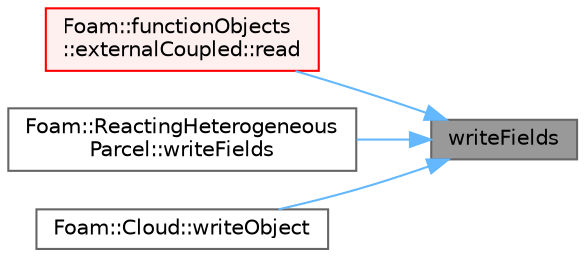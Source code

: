 digraph "writeFields"
{
 // LATEX_PDF_SIZE
  bgcolor="transparent";
  edge [fontname=Helvetica,fontsize=10,labelfontname=Helvetica,labelfontsize=10];
  node [fontname=Helvetica,fontsize=10,shape=box,height=0.2,width=0.4];
  rankdir="RL";
  Node1 [id="Node000001",label="writeFields",height=0.2,width=0.4,color="gray40", fillcolor="grey60", style="filled", fontcolor="black",tooltip=" "];
  Node1 -> Node2 [id="edge1_Node000001_Node000002",dir="back",color="steelblue1",style="solid",tooltip=" "];
  Node2 [id="Node000002",label="Foam::functionObjects\l::externalCoupled::read",height=0.2,width=0.4,color="red", fillcolor="#FFF0F0", style="filled",URL="$classFoam_1_1functionObjects_1_1externalCoupled.html#a6ce0c64db98eb6144d363dbfc86104eb",tooltip=" "];
  Node1 -> Node4 [id="edge2_Node000001_Node000004",dir="back",color="steelblue1",style="solid",tooltip=" "];
  Node4 [id="Node000004",label="Foam::ReactingHeterogeneous\lParcel::writeFields",height=0.2,width=0.4,color="grey40", fillcolor="white", style="filled",URL="$classFoam_1_1ReactingHeterogeneousParcel.html#a64adf0008b4736131ce199c3a2c5ffd7",tooltip=" "];
  Node1 -> Node5 [id="edge3_Node000001_Node000005",dir="back",color="steelblue1",style="solid",tooltip=" "];
  Node5 [id="Node000005",label="Foam::Cloud::writeObject",height=0.2,width=0.4,color="grey40", fillcolor="white", style="filled",URL="$classFoam_1_1Cloud.html#a082ebf89bb059ba2339eb48158b814a7",tooltip=" "];
}

